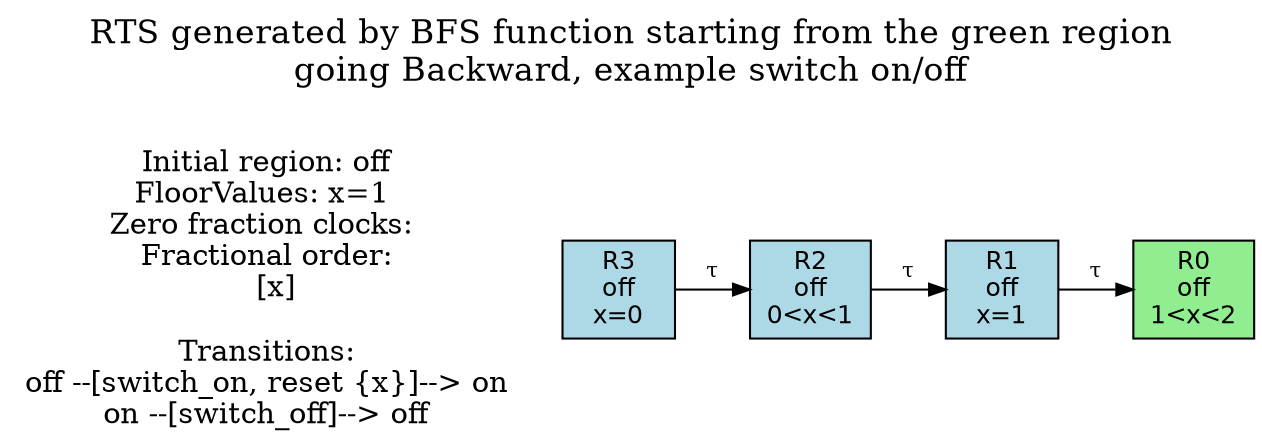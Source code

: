 digraph RTS {
  rankdir=TB;
  splines=true;
  label="RTS generated by BFS function starting from the green region\ngoing Backward, example switch on/off

";
  labelloc=t;
  fontsize=16;
  Info [shape=plaintext, label="Initial region: off\nFloorValues: x=1 \nZero fraction clocks: \nFractional order:\n  [x]\n\nTransitions:\noff --[switch_on, reset {x}]--> on\non --[switch_off]--> off\n"];
  node [shape=box, style=filled, fillcolor=white, fontname=Helvetica, fontsize=12];
  edge [fontsize=10, color=black, arrowsize=0.8];
  R0 [label="R0\noff
1<x<2", fillcolor=lightgreen];
  R1 [label="R1\noff
x=1", fillcolor=lightblue];
  R2 [label="R2\noff
0<x<1", fillcolor=lightblue];
  R3 [label="R3\noff
x=0", fillcolor=lightblue];
  { rank=same; R2; R0; R3; R1; }
  R1 -> R0 [label="τ"];
  R2 -> R1 [label="τ"];
  R3 -> R2 [label="τ"];
}
